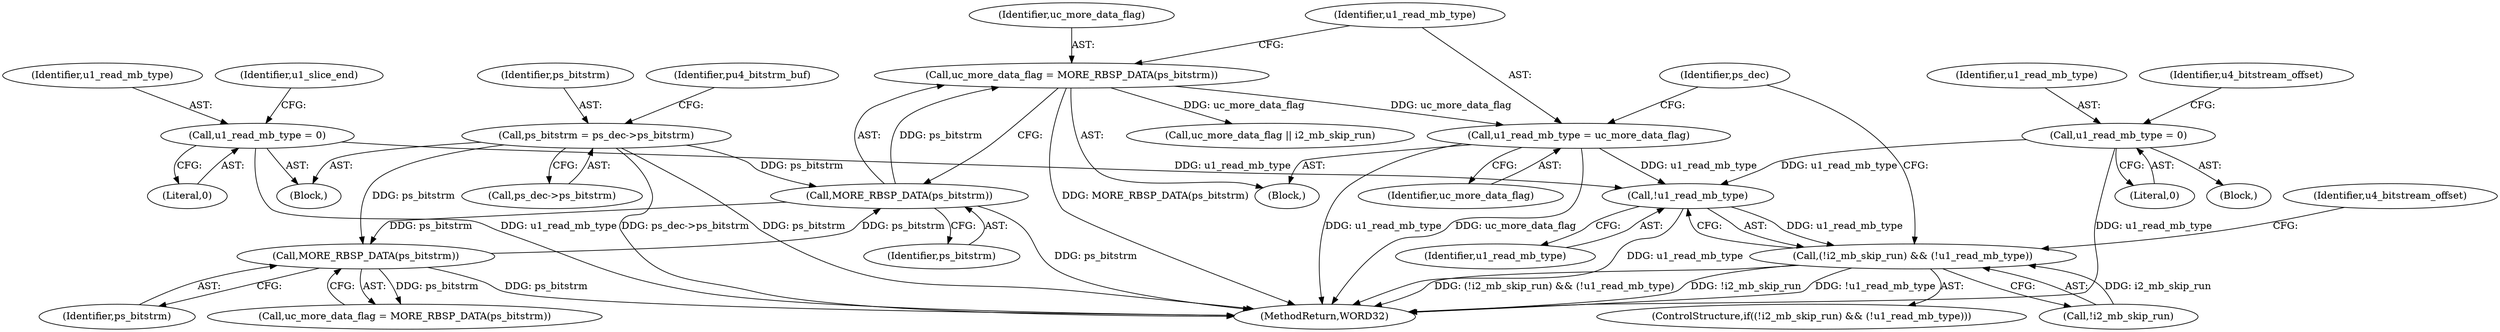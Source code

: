 digraph "0_Android_4a524d3a8ae9aa20c36430008e6bd429443f8f1d_3@API" {
"1000354" [label="(Call,!u1_read_mb_type)"];
"1000408" [label="(Call,u1_read_mb_type = uc_more_data_flag)"];
"1000404" [label="(Call,uc_more_data_flag = MORE_RBSP_DATA(ps_bitstrm))"];
"1000406" [label="(Call,MORE_RBSP_DATA(ps_bitstrm))"];
"1000179" [label="(Call,ps_bitstrm = ps_dec->ps_bitstrm)"];
"1000668" [label="(Call,MORE_RBSP_DATA(ps_bitstrm))"];
"1000500" [label="(Call,u1_read_mb_type = 0)"];
"1000276" [label="(Call,u1_read_mb_type = 0)"];
"1000351" [label="(Call,(!i2_mb_skip_run) && (!u1_read_mb_type))"];
"1000666" [label="(Call,uc_more_data_flag = MORE_RBSP_DATA(ps_bitstrm))"];
"1000354" [label="(Call,!u1_read_mb_type)"];
"1000502" [label="(Literal,0)"];
"1000277" [label="(Identifier,u1_read_mb_type)"];
"1000179" [label="(Call,ps_bitstrm = ps_dec->ps_bitstrm)"];
"1000276" [label="(Call,u1_read_mb_type = 0)"];
"1000281" [label="(Identifier,u1_slice_end)"];
"1000352" [label="(Call,!i2_mb_skip_run)"];
"1000506" [label="(Identifier,u4_bitstream_offset)"];
"1000359" [label="(Identifier,u4_bitstream_offset)"];
"1000180" [label="(Identifier,ps_bitstrm)"];
"1000412" [label="(Identifier,ps_dec)"];
"1000351" [label="(Call,(!i2_mb_skip_run) && (!u1_read_mb_type))"];
"1000356" [label="(Block,)"];
"1000407" [label="(Identifier,ps_bitstrm)"];
"1000404" [label="(Call,uc_more_data_flag = MORE_RBSP_DATA(ps_bitstrm))"];
"1000150" [label="(Block,)"];
"1000355" [label="(Identifier,u1_read_mb_type)"];
"1000181" [label="(Call,ps_dec->ps_bitstrm)"];
"1000501" [label="(Identifier,u1_read_mb_type)"];
"1000669" [label="(Identifier,ps_bitstrm)"];
"1000714" [label="(Call,uc_more_data_flag || i2_mb_skip_run)"];
"1000410" [label="(Identifier,uc_more_data_flag)"];
"1000406" [label="(Call,MORE_RBSP_DATA(ps_bitstrm))"];
"1000826" [label="(MethodReturn,WORD32)"];
"1000408" [label="(Call,u1_read_mb_type = uc_more_data_flag)"];
"1000405" [label="(Identifier,uc_more_data_flag)"];
"1000500" [label="(Call,u1_read_mb_type = 0)"];
"1000350" [label="(ControlStructure,if((!i2_mb_skip_run) && (!u1_read_mb_type)))"];
"1000668" [label="(Call,MORE_RBSP_DATA(ps_bitstrm))"];
"1000409" [label="(Identifier,u1_read_mb_type)"];
"1000186" [label="(Identifier,pu4_bitstrm_buf)"];
"1000499" [label="(Block,)"];
"1000278" [label="(Literal,0)"];
"1000354" -> "1000351"  [label="AST: "];
"1000354" -> "1000355"  [label="CFG: "];
"1000355" -> "1000354"  [label="AST: "];
"1000351" -> "1000354"  [label="CFG: "];
"1000354" -> "1000826"  [label="DDG: u1_read_mb_type"];
"1000354" -> "1000351"  [label="DDG: u1_read_mb_type"];
"1000408" -> "1000354"  [label="DDG: u1_read_mb_type"];
"1000500" -> "1000354"  [label="DDG: u1_read_mb_type"];
"1000276" -> "1000354"  [label="DDG: u1_read_mb_type"];
"1000408" -> "1000356"  [label="AST: "];
"1000408" -> "1000410"  [label="CFG: "];
"1000409" -> "1000408"  [label="AST: "];
"1000410" -> "1000408"  [label="AST: "];
"1000412" -> "1000408"  [label="CFG: "];
"1000408" -> "1000826"  [label="DDG: u1_read_mb_type"];
"1000408" -> "1000826"  [label="DDG: uc_more_data_flag"];
"1000404" -> "1000408"  [label="DDG: uc_more_data_flag"];
"1000404" -> "1000356"  [label="AST: "];
"1000404" -> "1000406"  [label="CFG: "];
"1000405" -> "1000404"  [label="AST: "];
"1000406" -> "1000404"  [label="AST: "];
"1000409" -> "1000404"  [label="CFG: "];
"1000404" -> "1000826"  [label="DDG: MORE_RBSP_DATA(ps_bitstrm)"];
"1000406" -> "1000404"  [label="DDG: ps_bitstrm"];
"1000404" -> "1000714"  [label="DDG: uc_more_data_flag"];
"1000406" -> "1000407"  [label="CFG: "];
"1000407" -> "1000406"  [label="AST: "];
"1000406" -> "1000826"  [label="DDG: ps_bitstrm"];
"1000179" -> "1000406"  [label="DDG: ps_bitstrm"];
"1000668" -> "1000406"  [label="DDG: ps_bitstrm"];
"1000406" -> "1000668"  [label="DDG: ps_bitstrm"];
"1000179" -> "1000150"  [label="AST: "];
"1000179" -> "1000181"  [label="CFG: "];
"1000180" -> "1000179"  [label="AST: "];
"1000181" -> "1000179"  [label="AST: "];
"1000186" -> "1000179"  [label="CFG: "];
"1000179" -> "1000826"  [label="DDG: ps_dec->ps_bitstrm"];
"1000179" -> "1000826"  [label="DDG: ps_bitstrm"];
"1000179" -> "1000668"  [label="DDG: ps_bitstrm"];
"1000668" -> "1000666"  [label="AST: "];
"1000668" -> "1000669"  [label="CFG: "];
"1000669" -> "1000668"  [label="AST: "];
"1000666" -> "1000668"  [label="CFG: "];
"1000668" -> "1000826"  [label="DDG: ps_bitstrm"];
"1000668" -> "1000666"  [label="DDG: ps_bitstrm"];
"1000500" -> "1000499"  [label="AST: "];
"1000500" -> "1000502"  [label="CFG: "];
"1000501" -> "1000500"  [label="AST: "];
"1000502" -> "1000500"  [label="AST: "];
"1000506" -> "1000500"  [label="CFG: "];
"1000500" -> "1000826"  [label="DDG: u1_read_mb_type"];
"1000276" -> "1000150"  [label="AST: "];
"1000276" -> "1000278"  [label="CFG: "];
"1000277" -> "1000276"  [label="AST: "];
"1000278" -> "1000276"  [label="AST: "];
"1000281" -> "1000276"  [label="CFG: "];
"1000276" -> "1000826"  [label="DDG: u1_read_mb_type"];
"1000351" -> "1000350"  [label="AST: "];
"1000351" -> "1000352"  [label="CFG: "];
"1000352" -> "1000351"  [label="AST: "];
"1000359" -> "1000351"  [label="CFG: "];
"1000412" -> "1000351"  [label="CFG: "];
"1000351" -> "1000826"  [label="DDG: (!i2_mb_skip_run) && (!u1_read_mb_type)"];
"1000351" -> "1000826"  [label="DDG: !i2_mb_skip_run"];
"1000351" -> "1000826"  [label="DDG: !u1_read_mb_type"];
"1000352" -> "1000351"  [label="DDG: i2_mb_skip_run"];
}
